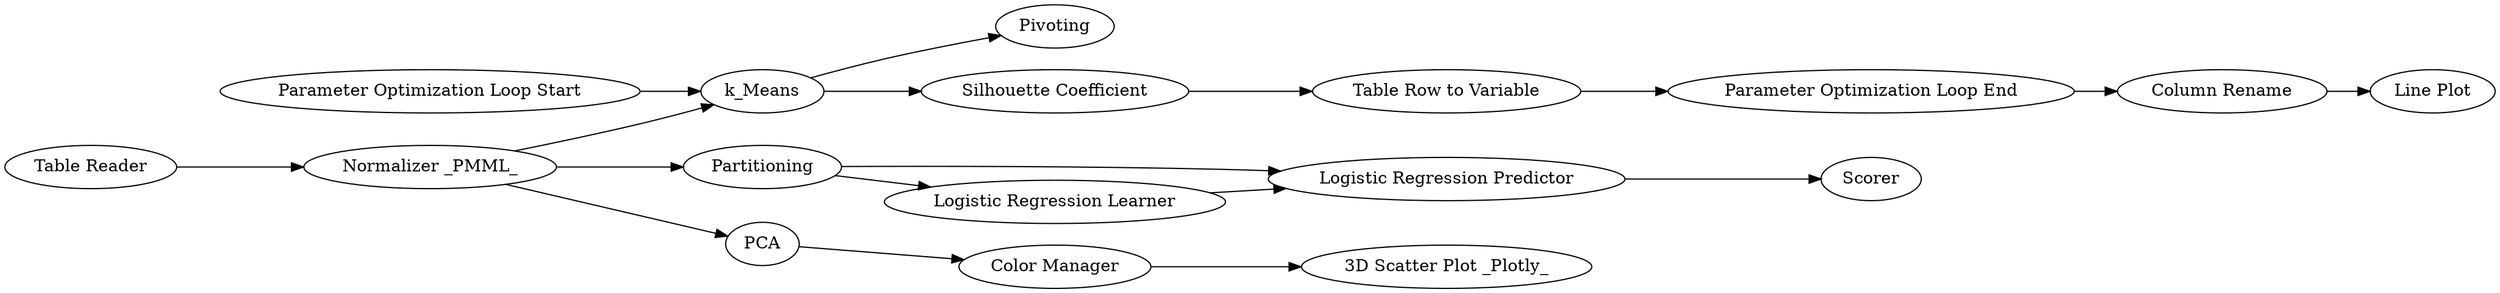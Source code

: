 digraph {
	"-8189725765669443090_326" [label=k_Means]
	"-8189725765669443090_327" [label="Parameter Optimization Loop Start"]
	"-8189725765669443090_294" [label=Partitioning]
	"-8189725765669443090_780" [label="Column Rename"]
	"-8189725765669443090_777" [label="Parameter Optimization Loop End"]
	"-8189725765669443090_778" [label="Table Row to Variable"]
	"-8189725765669443090_325" [label="Color Manager"]
	"-8189725765669443090_321" [label="Table Reader"]
	"-8189725765669443090_775" [label="Line Plot"]
	"-8189725765669443090_293" [label=Scorer]
	"-8189725765669443090_782" [label=Pivoting]
	"-8189725765669443090_316" [label="Normalizer _PMML_"]
	"-8189725765669443090_323" [label=PCA]
	"-8189725765669443090_322" [label="Logistic Regression Predictor"]
	"-8189725765669443090_781" [label="3D Scatter Plot _Plotly_"]
	"-8189725765669443090_779" [label="Silhouette Coefficient"]
	"-8189725765669443090_296" [label="Logistic Regression Learner"]
	"-8189725765669443090_296" -> "-8189725765669443090_322"
	"-8189725765669443090_325" -> "-8189725765669443090_781"
	"-8189725765669443090_316" -> "-8189725765669443090_323"
	"-8189725765669443090_321" -> "-8189725765669443090_316"
	"-8189725765669443090_326" -> "-8189725765669443090_782"
	"-8189725765669443090_779" -> "-8189725765669443090_778"
	"-8189725765669443090_316" -> "-8189725765669443090_326"
	"-8189725765669443090_778" -> "-8189725765669443090_777"
	"-8189725765669443090_777" -> "-8189725765669443090_780"
	"-8189725765669443090_323" -> "-8189725765669443090_325"
	"-8189725765669443090_327" -> "-8189725765669443090_326"
	"-8189725765669443090_294" -> "-8189725765669443090_296"
	"-8189725765669443090_780" -> "-8189725765669443090_775"
	"-8189725765669443090_316" -> "-8189725765669443090_294"
	"-8189725765669443090_326" -> "-8189725765669443090_779"
	"-8189725765669443090_294" -> "-8189725765669443090_322"
	"-8189725765669443090_322" -> "-8189725765669443090_293"
	rankdir=LR
}
